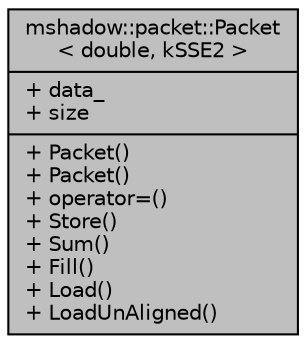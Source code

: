 digraph "mshadow::packet::Packet&lt; double, kSSE2 &gt;"
{
 // LATEX_PDF_SIZE
  edge [fontname="Helvetica",fontsize="10",labelfontname="Helvetica",labelfontsize="10"];
  node [fontname="Helvetica",fontsize="10",shape=record];
  Node1 [label="{mshadow::packet::Packet\l\< double, kSSE2 \>\n|+ data_\l+ size\l|+ Packet()\l+ Packet()\l+ operator=()\l+ Store()\l+ Sum()\l+ Fill()\l+ Load()\l+ LoadUnAligned()\l}",height=0.2,width=0.4,color="black", fillcolor="grey75", style="filled", fontcolor="black",tooltip="vector real type for float"];
}
